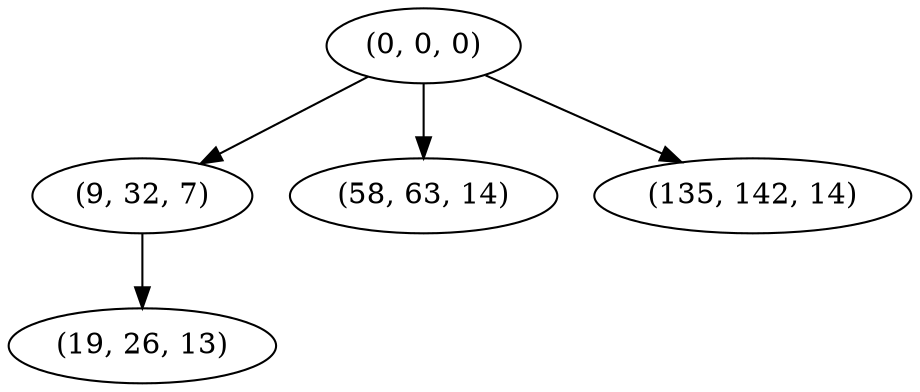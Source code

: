 digraph tree {
    "(0, 0, 0)";
    "(9, 32, 7)";
    "(19, 26, 13)";
    "(58, 63, 14)";
    "(135, 142, 14)";
    "(0, 0, 0)" -> "(9, 32, 7)";
    "(0, 0, 0)" -> "(58, 63, 14)";
    "(0, 0, 0)" -> "(135, 142, 14)";
    "(9, 32, 7)" -> "(19, 26, 13)";
}
